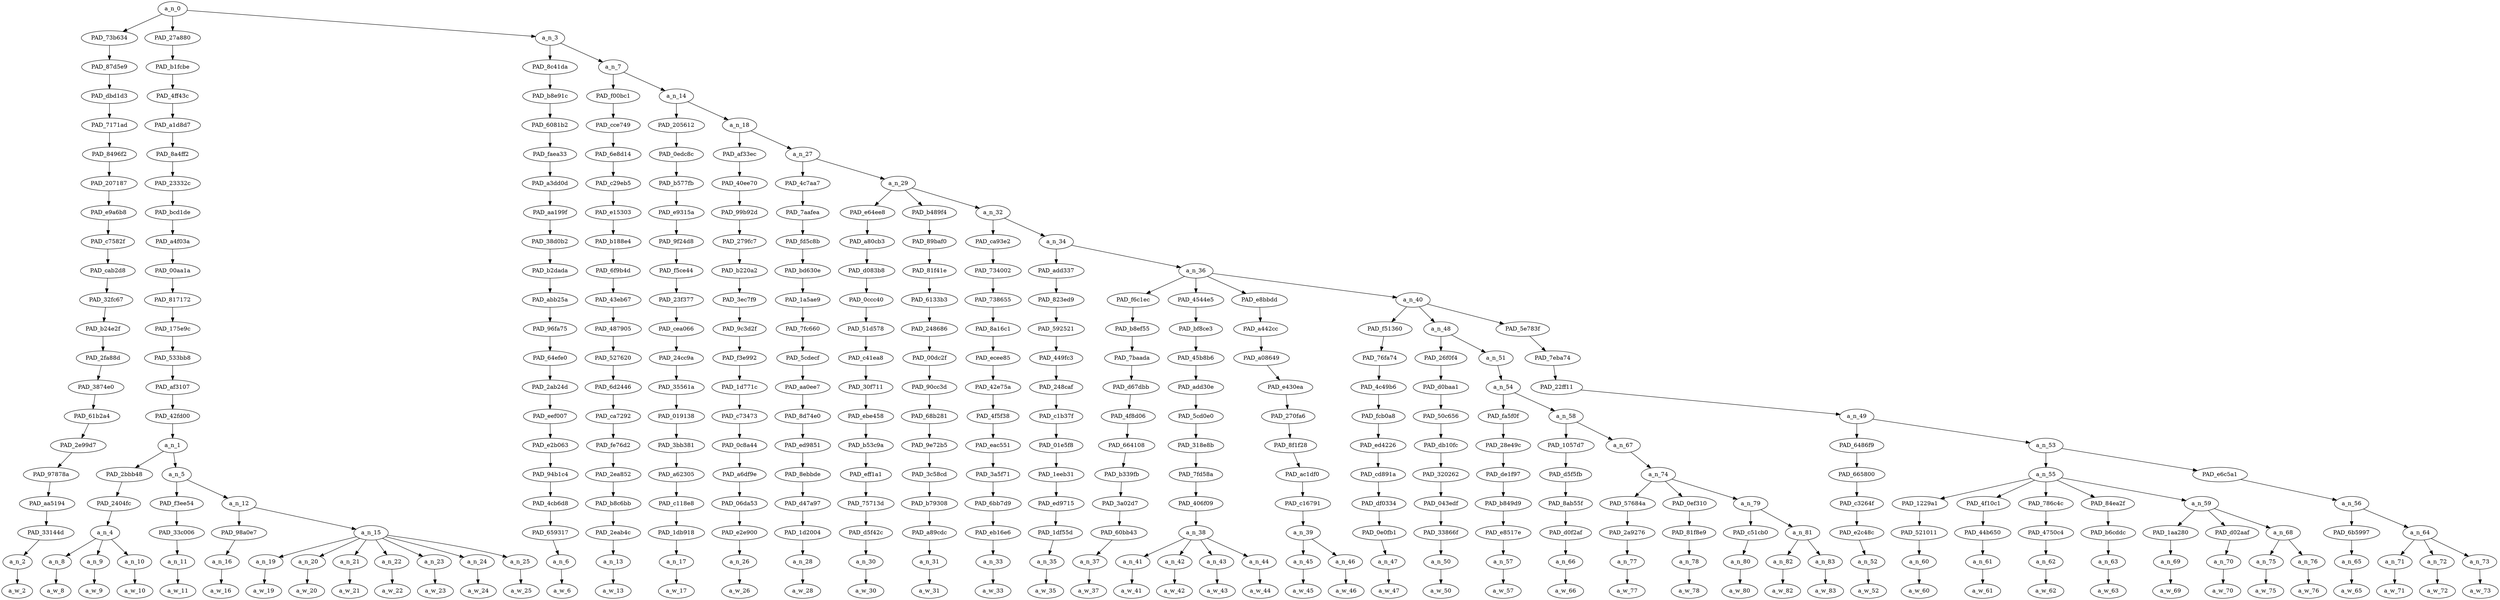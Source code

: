 strict digraph "" {
	a_n_0	[div_dir=1,
		index=0,
		level=20,
		pos="9.840293903115354,20!",
		text_span="[0, 1, 2, 3, 4, 5, 6, 7, 8, 9, 10, 11, 12, 13, 14, 15, 16, 17, 18, 19, 20, 21, 22, 23, 24, 25, 26, 27, 28, 29, 30, 31, 32, 33, 34, \
35, 36, 37, 38, 39, 40, 41, 42, 43, 44, 45, 46, 47, 48, 49, 50]",
		value=1.00000001];
	PAD_73b634	[div_dir=1,
		index=1,
		level=19,
		pos="12.0,19!",
		text_span="[12]",
		value=0.01263011];
	a_n_0 -> PAD_73b634;
	PAD_27a880	[div_dir=1,
		index=0,
		level=19,
		pos="3.5,19!",
		text_span="[0, 1, 2, 3, 4, 5, 6, 7, 8, 9, 10, 11]",
		value=0.31479872];
	a_n_0 -> PAD_27a880;
	a_n_3	[div_dir=1,
		index=2,
		level=19,
		pos="14.020881709346064,19!",
		text_span="[13, 14, 15, 16, 17, 18, 19, 20, 21, 22, 23, 24, 25, 26, 27, 28, 29, 30, 31, 32, 33, 34, 35, 36, 37, 38, 39, 40, 41, 42, 43, 44, \
45, 46, 47, 48, 49, 50]",
		value=0.67209924];
	a_n_0 -> a_n_3;
	PAD_87d5e9	[div_dir=1,
		index=1,
		level=18,
		pos="12.0,18!",
		text_span="[12]",
		value=0.01263011];
	PAD_73b634 -> PAD_87d5e9;
	PAD_dbd1d3	[div_dir=1,
		index=1,
		level=17,
		pos="12.0,17!",
		text_span="[12]",
		value=0.01263011];
	PAD_87d5e9 -> PAD_dbd1d3;
	PAD_7171ad	[div_dir=1,
		index=1,
		level=16,
		pos="12.0,16!",
		text_span="[12]",
		value=0.01263011];
	PAD_dbd1d3 -> PAD_7171ad;
	PAD_8496f2	[div_dir=1,
		index=1,
		level=15,
		pos="12.0,15!",
		text_span="[12]",
		value=0.01263011];
	PAD_7171ad -> PAD_8496f2;
	PAD_207187	[div_dir=1,
		index=1,
		level=14,
		pos="12.0,14!",
		text_span="[12]",
		value=0.01263011];
	PAD_8496f2 -> PAD_207187;
	PAD_e9a6b8	[div_dir=1,
		index=1,
		level=13,
		pos="12.0,13!",
		text_span="[12]",
		value=0.01263011];
	PAD_207187 -> PAD_e9a6b8;
	PAD_c7582f	[div_dir=1,
		index=1,
		level=12,
		pos="12.0,12!",
		text_span="[12]",
		value=0.01263011];
	PAD_e9a6b8 -> PAD_c7582f;
	PAD_cab2d8	[div_dir=1,
		index=1,
		level=11,
		pos="12.0,11!",
		text_span="[12]",
		value=0.01263011];
	PAD_c7582f -> PAD_cab2d8;
	PAD_32fc67	[div_dir=1,
		index=1,
		level=10,
		pos="12.0,10!",
		text_span="[12]",
		value=0.01263011];
	PAD_cab2d8 -> PAD_32fc67;
	PAD_b24e2f	[div_dir=1,
		index=1,
		level=9,
		pos="12.0,9!",
		text_span="[12]",
		value=0.01263011];
	PAD_32fc67 -> PAD_b24e2f;
	PAD_2fa88d	[div_dir=1,
		index=1,
		level=8,
		pos="12.0,8!",
		text_span="[12]",
		value=0.01263011];
	PAD_b24e2f -> PAD_2fa88d;
	PAD_3874e0	[div_dir=1,
		index=1,
		level=7,
		pos="12.0,7!",
		text_span="[12]",
		value=0.01263011];
	PAD_2fa88d -> PAD_3874e0;
	PAD_61b2a4	[div_dir=1,
		index=1,
		level=6,
		pos="12.0,6!",
		text_span="[12]",
		value=0.01263011];
	PAD_3874e0 -> PAD_61b2a4;
	PAD_2e99d7	[div_dir=1,
		index=1,
		level=5,
		pos="12.0,5!",
		text_span="[12]",
		value=0.01263011];
	PAD_61b2a4 -> PAD_2e99d7;
	PAD_97878a	[div_dir=1,
		index=2,
		level=4,
		pos="12.0,4!",
		text_span="[12]",
		value=0.01263011];
	PAD_2e99d7 -> PAD_97878a;
	PAD_aa5194	[div_dir=1,
		index=3,
		level=3,
		pos="12.0,3!",
		text_span="[12]",
		value=0.01263011];
	PAD_97878a -> PAD_aa5194;
	PAD_33144d	[div_dir=1,
		index=4,
		level=2,
		pos="12.0,2!",
		text_span="[12]",
		value=0.01263011];
	PAD_aa5194 -> PAD_33144d;
	a_n_2	[div_dir=1,
		index=12,
		level=1,
		pos="12.0,1!",
		text_span="[12]",
		value=0.01263011];
	PAD_33144d -> a_n_2;
	a_w_2	[div_dir=0,
		index=12,
		level=0,
		pos="12,0!",
		text_span="[12]",
		value=everyone];
	a_n_2 -> a_w_2;
	PAD_b1fcbe	[div_dir=1,
		index=0,
		level=18,
		pos="3.5,18!",
		text_span="[0, 1, 2, 3, 4, 5, 6, 7, 8, 9, 10, 11]",
		value=0.31479872];
	PAD_27a880 -> PAD_b1fcbe;
	PAD_4ff43c	[div_dir=1,
		index=0,
		level=17,
		pos="3.5,17!",
		text_span="[0, 1, 2, 3, 4, 5, 6, 7, 8, 9, 10, 11]",
		value=0.31479872];
	PAD_b1fcbe -> PAD_4ff43c;
	PAD_a1d8d7	[div_dir=1,
		index=0,
		level=16,
		pos="3.5,16!",
		text_span="[0, 1, 2, 3, 4, 5, 6, 7, 8, 9, 10, 11]",
		value=0.31479872];
	PAD_4ff43c -> PAD_a1d8d7;
	PAD_8a4ff2	[div_dir=1,
		index=0,
		level=15,
		pos="3.5,15!",
		text_span="[0, 1, 2, 3, 4, 5, 6, 7, 8, 9, 10, 11]",
		value=0.31479872];
	PAD_a1d8d7 -> PAD_8a4ff2;
	PAD_23332c	[div_dir=1,
		index=0,
		level=14,
		pos="3.5,14!",
		text_span="[0, 1, 2, 3, 4, 5, 6, 7, 8, 9, 10, 11]",
		value=0.31479872];
	PAD_8a4ff2 -> PAD_23332c;
	PAD_bcd1de	[div_dir=1,
		index=0,
		level=13,
		pos="3.5,13!",
		text_span="[0, 1, 2, 3, 4, 5, 6, 7, 8, 9, 10, 11]",
		value=0.31479872];
	PAD_23332c -> PAD_bcd1de;
	PAD_a4f03a	[div_dir=1,
		index=0,
		level=12,
		pos="3.5,12!",
		text_span="[0, 1, 2, 3, 4, 5, 6, 7, 8, 9, 10, 11]",
		value=0.31479872];
	PAD_bcd1de -> PAD_a4f03a;
	PAD_00aa1a	[div_dir=1,
		index=0,
		level=11,
		pos="3.5,11!",
		text_span="[0, 1, 2, 3, 4, 5, 6, 7, 8, 9, 10, 11]",
		value=0.31479872];
	PAD_a4f03a -> PAD_00aa1a;
	PAD_817172	[div_dir=1,
		index=0,
		level=10,
		pos="3.5,10!",
		text_span="[0, 1, 2, 3, 4, 5, 6, 7, 8, 9, 10, 11]",
		value=0.31479872];
	PAD_00aa1a -> PAD_817172;
	PAD_175e9c	[div_dir=1,
		index=0,
		level=9,
		pos="3.5,9!",
		text_span="[0, 1, 2, 3, 4, 5, 6, 7, 8, 9, 10, 11]",
		value=0.31479872];
	PAD_817172 -> PAD_175e9c;
	PAD_533bb8	[div_dir=1,
		index=0,
		level=8,
		pos="3.5,8!",
		text_span="[0, 1, 2, 3, 4, 5, 6, 7, 8, 9, 10, 11]",
		value=0.31479872];
	PAD_175e9c -> PAD_533bb8;
	PAD_af3107	[div_dir=1,
		index=0,
		level=7,
		pos="3.5,7!",
		text_span="[0, 1, 2, 3, 4, 5, 6, 7, 8, 9, 10, 11]",
		value=0.31479872];
	PAD_533bb8 -> PAD_af3107;
	PAD_42fd00	[div_dir=1,
		index=0,
		level=6,
		pos="3.5,6!",
		text_span="[0, 1, 2, 3, 4, 5, 6, 7, 8, 9, 10, 11]",
		value=0.31479872];
	PAD_af3107 -> PAD_42fd00;
	a_n_1	[div_dir=1,
		index=0,
		level=5,
		pos="3.5,5!",
		text_span="[0, 1, 2, 3, 4, 5, 6, 7, 8, 9, 10, 11]",
		value=0.31479872];
	PAD_42fd00 -> a_n_1;
	PAD_2bbb48	[div_dir=1,
		index=0,
		level=4,
		pos="1.0,4!",
		text_span="[0, 1, 2]",
		value=0.04098370];
	a_n_1 -> PAD_2bbb48;
	a_n_5	[div_dir=1,
		index=1,
		level=4,
		pos="6.0,4!",
		text_span="[3, 4, 5, 6, 7, 8, 9, 10, 11]",
		value=0.27363614];
	a_n_1 -> a_n_5;
	PAD_2404fc	[div_dir=1,
		index=0,
		level=3,
		pos="1.0,3!",
		text_span="[0, 1, 2]",
		value=0.04098370];
	PAD_2bbb48 -> PAD_2404fc;
	a_n_4	[div_dir=1,
		index=0,
		level=2,
		pos="1.0,2!",
		text_span="[0, 1, 2]",
		value=0.04098370];
	PAD_2404fc -> a_n_4;
	a_n_8	[div_dir=1,
		index=0,
		level=1,
		pos="0.0,1!",
		text_span="[0]",
		value=0.01602298];
	a_n_4 -> a_n_8;
	a_n_9	[div_dir=1,
		index=1,
		level=1,
		pos="1.0,1!",
		text_span="[1]",
		value=0.01274871];
	a_n_4 -> a_n_9;
	a_n_10	[div_dir=1,
		index=2,
		level=1,
		pos="2.0,1!",
		text_span="[2]",
		value=0.01211267];
	a_n_4 -> a_n_10;
	a_w_8	[div_dir=0,
		index=0,
		level=0,
		pos="0,0!",
		text_span="[0]",
		value=the];
	a_n_8 -> a_w_8;
	a_w_9	[div_dir=0,
		index=1,
		level=0,
		pos="1,0!",
		text_span="[1]",
		value=best];
	a_n_9 -> a_w_9;
	a_w_10	[div_dir=0,
		index=2,
		level=0,
		pos="2,0!",
		text_span="[2]",
		value=thing];
	a_n_10 -> a_w_10;
	PAD_f3ee54	[div_dir=1,
		index=1,
		level=3,
		pos="3.0,3!",
		text_span="[3]",
		value=0.01230282];
	a_n_5 -> PAD_f3ee54;
	a_n_12	[div_dir=1,
		index=2,
		level=3,
		pos="9.0,3!",
		text_span="[4, 5, 6, 7, 8, 9, 10, 11]",
		value=0.26118241];
	a_n_5 -> a_n_12;
	PAD_33c006	[div_dir=1,
		index=1,
		level=2,
		pos="3.0,2!",
		text_span="[3]",
		value=0.01230282];
	PAD_f3ee54 -> PAD_33c006;
	a_n_11	[div_dir=1,
		index=3,
		level=1,
		pos="3.0,1!",
		text_span="[3]",
		value=0.01230282];
	PAD_33c006 -> a_n_11;
	a_w_11	[div_dir=0,
		index=3,
		level=0,
		pos="3,0!",
		text_span="[3]",
		value=about];
	a_n_11 -> a_w_11;
	PAD_98a0e7	[div_dir=1,
		index=3,
		level=2,
		pos="11.0,2!",
		text_span="[11]",
		value=0.01467100];
	a_n_12 -> PAD_98a0e7;
	a_n_15	[div_dir=1,
		index=2,
		level=2,
		pos="7.0,2!",
		text_span="[4, 5, 6, 7, 8, 9, 10]",
		value=0.24636155];
	a_n_12 -> a_n_15;
	a_n_16	[div_dir=1,
		index=11,
		level=1,
		pos="11.0,1!",
		text_span="[11]",
		value=0.01467100];
	PAD_98a0e7 -> a_n_16;
	a_w_16	[div_dir=0,
		index=11,
		level=0,
		pos="11,0!",
		text_span="[11]",
		value="<number>1"];
	a_n_16 -> a_w_16;
	a_n_19	[div_dir=1,
		index=4,
		level=1,
		pos="4.0,1!",
		text_span="[4]",
		value=0.03927568];
	a_n_15 -> a_n_19;
	a_n_20	[div_dir=1,
		index=5,
		level=1,
		pos="5.0,1!",
		text_span="[5]",
		value=0.01586596];
	a_n_15 -> a_n_20;
	a_n_21	[div_dir=1,
		index=6,
		level=1,
		pos="6.0,1!",
		text_span="[6]",
		value=0.04692697];
	a_n_15 -> a_n_21;
	a_n_22	[div_dir=1,
		index=7,
		level=1,
		pos="7.0,1!",
		text_span="[7]",
		value=0.09522125];
	a_n_15 -> a_n_22;
	a_n_23	[div_dir=1,
		index=8,
		level=1,
		pos="8.0,1!",
		text_span="[8]",
		value=0.01637129];
	a_n_15 -> a_n_23;
	a_n_24	[div_dir=-1,
		index=9,
		level=1,
		pos="9.0,1!",
		text_span="[9]",
		value=0.01531075];
	a_n_15 -> a_n_24;
	a_n_25	[div_dir=1,
		index=10,
		level=1,
		pos="10.0,1!",
		text_span="[10]",
		value=0.01724332];
	a_n_15 -> a_n_25;
	a_w_19	[div_dir=0,
		index=4,
		level=0,
		pos="4,0!",
		text_span="[4]",
		value=roseanne];
	a_n_19 -> a_w_19;
	a_w_20	[div_dir=0,
		index=5,
		level=0,
		pos="5,0!",
		text_span="[5]",
		value="<number>"];
	a_n_20 -> a_w_20;
	a_w_21	[div_dir=0,
		index=6,
		level=0,
		pos="6,0!",
		text_span="[6]",
		value=kosher];
	a_n_21 -> a_w_21;
	a_w_22	[div_dir=0,
		index=7,
		level=0,
		pos="7,0!",
		text_span="[7]",
		value=cuckservative];
	a_n_22 -> a_w_22;
	a_w_23	[div_dir=0,
		index=8,
		level=0,
		pos="8,0!",
		text_span="[8]",
		value=fake];
	a_n_23 -> a_w_23;
	a_w_24	[div_dir=0,
		index=9,
		level=0,
		pos="9,0!",
		text_span="[9]",
		value=right];
	a_n_24 -> a_w_24;
	a_w_25	[div_dir=0,
		index=10,
		level=0,
		pos="10,0!",
		text_span="[10]",
		value=destroyed];
	a_n_25 -> a_w_25;
	PAD_8c41da	[div_dir=-1,
		index=2,
		level=18,
		pos="13.0,18!",
		text_span="[13]",
		value=0.02375116];
	a_n_3 -> PAD_8c41da;
	a_n_7	[div_dir=1,
		index=3,
		level=18,
		pos="15.04176341869213,18!",
		text_span="[14, 15, 16, 17, 18, 19, 20, 21, 22, 23, 24, 25, 26, 27, 28, 29, 30, 31, 32, 33, 34, 35, 36, 37, 38, 39, 40, 41, 42, 43, 44, 45, \
46, 47, 48, 49, 50]",
		value=0.64790314];
	a_n_3 -> a_n_7;
	PAD_b8e91c	[div_dir=-1,
		index=2,
		level=17,
		pos="13.0,17!",
		text_span="[13]",
		value=0.02375116];
	PAD_8c41da -> PAD_b8e91c;
	PAD_6081b2	[div_dir=-1,
		index=2,
		level=16,
		pos="13.0,16!",
		text_span="[13]",
		value=0.02375116];
	PAD_b8e91c -> PAD_6081b2;
	PAD_faea33	[div_dir=-1,
		index=2,
		level=15,
		pos="13.0,15!",
		text_span="[13]",
		value=0.02375116];
	PAD_6081b2 -> PAD_faea33;
	PAD_a3dd0d	[div_dir=-1,
		index=2,
		level=14,
		pos="13.0,14!",
		text_span="[13]",
		value=0.02375116];
	PAD_faea33 -> PAD_a3dd0d;
	PAD_aa199f	[div_dir=-1,
		index=2,
		level=13,
		pos="13.0,13!",
		text_span="[13]",
		value=0.02375116];
	PAD_a3dd0d -> PAD_aa199f;
	PAD_38d0b2	[div_dir=-1,
		index=2,
		level=12,
		pos="13.0,12!",
		text_span="[13]",
		value=0.02375116];
	PAD_aa199f -> PAD_38d0b2;
	PAD_b2dada	[div_dir=-1,
		index=2,
		level=11,
		pos="13.0,11!",
		text_span="[13]",
		value=0.02375116];
	PAD_38d0b2 -> PAD_b2dada;
	PAD_abb25a	[div_dir=-1,
		index=2,
		level=10,
		pos="13.0,10!",
		text_span="[13]",
		value=0.02375116];
	PAD_b2dada -> PAD_abb25a;
	PAD_96fa75	[div_dir=-1,
		index=2,
		level=9,
		pos="13.0,9!",
		text_span="[13]",
		value=0.02375116];
	PAD_abb25a -> PAD_96fa75;
	PAD_64efe0	[div_dir=-1,
		index=2,
		level=8,
		pos="13.0,8!",
		text_span="[13]",
		value=0.02375116];
	PAD_96fa75 -> PAD_64efe0;
	PAD_2ab24d	[div_dir=-1,
		index=2,
		level=7,
		pos="13.0,7!",
		text_span="[13]",
		value=0.02375116];
	PAD_64efe0 -> PAD_2ab24d;
	PAD_eef007	[div_dir=-1,
		index=2,
		level=6,
		pos="13.0,6!",
		text_span="[13]",
		value=0.02375116];
	PAD_2ab24d -> PAD_eef007;
	PAD_e2b063	[div_dir=-1,
		index=2,
		level=5,
		pos="13.0,5!",
		text_span="[13]",
		value=0.02375116];
	PAD_eef007 -> PAD_e2b063;
	PAD_94b1c4	[div_dir=-1,
		index=3,
		level=4,
		pos="13.0,4!",
		text_span="[13]",
		value=0.02375116];
	PAD_e2b063 -> PAD_94b1c4;
	PAD_4cb6d8	[div_dir=-1,
		index=4,
		level=3,
		pos="13.0,3!",
		text_span="[13]",
		value=0.02375116];
	PAD_94b1c4 -> PAD_4cb6d8;
	PAD_659317	[div_dir=-1,
		index=5,
		level=2,
		pos="13.0,2!",
		text_span="[13]",
		value=0.02375116];
	PAD_4cb6d8 -> PAD_659317;
	a_n_6	[div_dir=-1,
		index=13,
		level=1,
		pos="13.0,1!",
		text_span="[13]",
		value=0.02375116];
	PAD_659317 -> a_n_6;
	a_w_6	[div_dir=0,
		index=13,
		level=0,
		pos="13,0!",
		text_span="[13]",
		value=js];
	a_n_6 -> a_w_6;
	PAD_f00bc1	[div_dir=1,
		index=3,
		level=17,
		pos="14.0,17!",
		text_span="[14]",
		value=0.01264587];
	a_n_7 -> PAD_f00bc1;
	a_n_14	[div_dir=1,
		index=4,
		level=17,
		pos="16.08352683738426,17!",
		text_span="[15, 16, 17, 18, 19, 20, 21, 22, 23, 24, 25, 26, 27, 28, 29, 30, 31, 32, 33, 34, 35, 36, 37, 38, 39, 40, 41, 42, 43, 44, 45, 46, \
47, 48, 49, 50]",
		value=0.63480042];
	a_n_7 -> a_n_14;
	PAD_cce749	[div_dir=1,
		index=3,
		level=16,
		pos="14.0,16!",
		text_span="[14]",
		value=0.01264587];
	PAD_f00bc1 -> PAD_cce749;
	PAD_6e8d14	[div_dir=1,
		index=3,
		level=15,
		pos="14.0,15!",
		text_span="[14]",
		value=0.01264587];
	PAD_cce749 -> PAD_6e8d14;
	PAD_c29eb5	[div_dir=1,
		index=3,
		level=14,
		pos="14.0,14!",
		text_span="[14]",
		value=0.01264587];
	PAD_6e8d14 -> PAD_c29eb5;
	PAD_e15303	[div_dir=1,
		index=3,
		level=13,
		pos="14.0,13!",
		text_span="[14]",
		value=0.01264587];
	PAD_c29eb5 -> PAD_e15303;
	PAD_b188e4	[div_dir=1,
		index=3,
		level=12,
		pos="14.0,12!",
		text_span="[14]",
		value=0.01264587];
	PAD_e15303 -> PAD_b188e4;
	PAD_6f9b4d	[div_dir=1,
		index=3,
		level=11,
		pos="14.0,11!",
		text_span="[14]",
		value=0.01264587];
	PAD_b188e4 -> PAD_6f9b4d;
	PAD_43eb67	[div_dir=1,
		index=3,
		level=10,
		pos="14.0,10!",
		text_span="[14]",
		value=0.01264587];
	PAD_6f9b4d -> PAD_43eb67;
	PAD_487905	[div_dir=1,
		index=3,
		level=9,
		pos="14.0,9!",
		text_span="[14]",
		value=0.01264587];
	PAD_43eb67 -> PAD_487905;
	PAD_527620	[div_dir=1,
		index=3,
		level=8,
		pos="14.0,8!",
		text_span="[14]",
		value=0.01264587];
	PAD_487905 -> PAD_527620;
	PAD_6d2446	[div_dir=1,
		index=3,
		level=7,
		pos="14.0,7!",
		text_span="[14]",
		value=0.01264587];
	PAD_527620 -> PAD_6d2446;
	PAD_ca7292	[div_dir=1,
		index=3,
		level=6,
		pos="14.0,6!",
		text_span="[14]",
		value=0.01264587];
	PAD_6d2446 -> PAD_ca7292;
	PAD_fe76d2	[div_dir=1,
		index=3,
		level=5,
		pos="14.0,5!",
		text_span="[14]",
		value=0.01264587];
	PAD_ca7292 -> PAD_fe76d2;
	PAD_2ea852	[div_dir=1,
		index=4,
		level=4,
		pos="14.0,4!",
		text_span="[14]",
		value=0.01264587];
	PAD_fe76d2 -> PAD_2ea852;
	PAD_b8c6bb	[div_dir=1,
		index=5,
		level=3,
		pos="14.0,3!",
		text_span="[14]",
		value=0.01264587];
	PAD_2ea852 -> PAD_b8c6bb;
	PAD_2eab4c	[div_dir=1,
		index=6,
		level=2,
		pos="14.0,2!",
		text_span="[14]",
		value=0.01264587];
	PAD_b8c6bb -> PAD_2eab4c;
	a_n_13	[div_dir=1,
		index=14,
		level=1,
		pos="14.0,1!",
		text_span="[14]",
		value=0.01264587];
	PAD_2eab4c -> a_n_13;
	a_w_13	[div_dir=0,
		index=14,
		level=0,
		pos="14,0!",
		text_span="[14]",
		value=reminded];
	a_n_13 -> a_w_13;
	PAD_205612	[div_dir=1,
		index=4,
		level=16,
		pos="15.0,16!",
		text_span="[15]",
		value=0.00942277];
	a_n_14 -> PAD_205612;
	a_n_18	[div_dir=1,
		index=5,
		level=16,
		pos="17.167053674768518,16!",
		text_span="[16, 17, 18, 19, 20, 21, 22, 23, 24, 25, 26, 27, 28, 29, 30, 31, 32, 33, 34, 35, 36, 37, 38, 39, 40, 41, 42, 43, 44, 45, 46, 47, \
48, 49, 50]",
		value=0.62492515];
	a_n_14 -> a_n_18;
	PAD_0edc8c	[div_dir=1,
		index=4,
		level=15,
		pos="15.0,15!",
		text_span="[15]",
		value=0.00942277];
	PAD_205612 -> PAD_0edc8c;
	PAD_b577fb	[div_dir=1,
		index=4,
		level=14,
		pos="15.0,14!",
		text_span="[15]",
		value=0.00942277];
	PAD_0edc8c -> PAD_b577fb;
	PAD_e9315a	[div_dir=1,
		index=4,
		level=13,
		pos="15.0,13!",
		text_span="[15]",
		value=0.00942277];
	PAD_b577fb -> PAD_e9315a;
	PAD_9f24d8	[div_dir=1,
		index=4,
		level=12,
		pos="15.0,12!",
		text_span="[15]",
		value=0.00942277];
	PAD_e9315a -> PAD_9f24d8;
	PAD_f5ce44	[div_dir=1,
		index=4,
		level=11,
		pos="15.0,11!",
		text_span="[15]",
		value=0.00942277];
	PAD_9f24d8 -> PAD_f5ce44;
	PAD_23f377	[div_dir=1,
		index=4,
		level=10,
		pos="15.0,10!",
		text_span="[15]",
		value=0.00942277];
	PAD_f5ce44 -> PAD_23f377;
	PAD_cea066	[div_dir=1,
		index=4,
		level=9,
		pos="15.0,9!",
		text_span="[15]",
		value=0.00942277];
	PAD_23f377 -> PAD_cea066;
	PAD_24cc9a	[div_dir=1,
		index=4,
		level=8,
		pos="15.0,8!",
		text_span="[15]",
		value=0.00942277];
	PAD_cea066 -> PAD_24cc9a;
	PAD_35561a	[div_dir=1,
		index=4,
		level=7,
		pos="15.0,7!",
		text_span="[15]",
		value=0.00942277];
	PAD_24cc9a -> PAD_35561a;
	PAD_019138	[div_dir=1,
		index=4,
		level=6,
		pos="15.0,6!",
		text_span="[15]",
		value=0.00942277];
	PAD_35561a -> PAD_019138;
	PAD_3bb381	[div_dir=1,
		index=4,
		level=5,
		pos="15.0,5!",
		text_span="[15]",
		value=0.00942277];
	PAD_019138 -> PAD_3bb381;
	PAD_a62305	[div_dir=1,
		index=5,
		level=4,
		pos="15.0,4!",
		text_span="[15]",
		value=0.00942277];
	PAD_3bb381 -> PAD_a62305;
	PAD_c118e8	[div_dir=1,
		index=6,
		level=3,
		pos="15.0,3!",
		text_span="[15]",
		value=0.00942277];
	PAD_a62305 -> PAD_c118e8;
	PAD_1db918	[div_dir=1,
		index=7,
		level=2,
		pos="15.0,2!",
		text_span="[15]",
		value=0.00942277];
	PAD_c118e8 -> PAD_1db918;
	a_n_17	[div_dir=1,
		index=15,
		level=1,
		pos="15.0,1!",
		text_span="[15]",
		value=0.00942277];
	PAD_1db918 -> a_n_17;
	a_w_17	[div_dir=0,
		index=15,
		level=0,
		pos="15,0!",
		text_span="[15]",
		value=that];
	a_n_17 -> a_w_17;
	PAD_af33ec	[div_dir=1,
		index=5,
		level=15,
		pos="16.0,15!",
		text_span="[16]",
		value=0.01012302];
	a_n_18 -> PAD_af33ec;
	a_n_27	[div_dir=1,
		index=6,
		level=15,
		pos="18.334107349537035,15!",
		text_span="[17, 18, 19, 20, 21, 22, 23, 24, 25, 26, 27, 28, 29, 30, 31, 32, 33, 34, 35, 36, 37, 38, 39, 40, 41, 42, 43, 44, 45, 46, 47, 48, \
49, 50]",
		value=0.61434809];
	a_n_18 -> a_n_27;
	PAD_40ee70	[div_dir=1,
		index=5,
		level=14,
		pos="16.0,14!",
		text_span="[16]",
		value=0.01012302];
	PAD_af33ec -> PAD_40ee70;
	PAD_99b92d	[div_dir=1,
		index=5,
		level=13,
		pos="16.0,13!",
		text_span="[16]",
		value=0.01012302];
	PAD_40ee70 -> PAD_99b92d;
	PAD_279fc7	[div_dir=1,
		index=5,
		level=12,
		pos="16.0,12!",
		text_span="[16]",
		value=0.01012302];
	PAD_99b92d -> PAD_279fc7;
	PAD_b220a2	[div_dir=1,
		index=5,
		level=11,
		pos="16.0,11!",
		text_span="[16]",
		value=0.01012302];
	PAD_279fc7 -> PAD_b220a2;
	PAD_3ec7f9	[div_dir=1,
		index=5,
		level=10,
		pos="16.0,10!",
		text_span="[16]",
		value=0.01012302];
	PAD_b220a2 -> PAD_3ec7f9;
	PAD_9c3d2f	[div_dir=1,
		index=5,
		level=9,
		pos="16.0,9!",
		text_span="[16]",
		value=0.01012302];
	PAD_3ec7f9 -> PAD_9c3d2f;
	PAD_f3e992	[div_dir=1,
		index=5,
		level=8,
		pos="16.0,8!",
		text_span="[16]",
		value=0.01012302];
	PAD_9c3d2f -> PAD_f3e992;
	PAD_1d771c	[div_dir=1,
		index=5,
		level=7,
		pos="16.0,7!",
		text_span="[16]",
		value=0.01012302];
	PAD_f3e992 -> PAD_1d771c;
	PAD_c73473	[div_dir=1,
		index=5,
		level=6,
		pos="16.0,6!",
		text_span="[16]",
		value=0.01012302];
	PAD_1d771c -> PAD_c73473;
	PAD_0c8a44	[div_dir=1,
		index=5,
		level=5,
		pos="16.0,5!",
		text_span="[16]",
		value=0.01012302];
	PAD_c73473 -> PAD_0c8a44;
	PAD_a6df9e	[div_dir=1,
		index=6,
		level=4,
		pos="16.0,4!",
		text_span="[16]",
		value=0.01012302];
	PAD_0c8a44 -> PAD_a6df9e;
	PAD_06da53	[div_dir=1,
		index=7,
		level=3,
		pos="16.0,3!",
		text_span="[16]",
		value=0.01012302];
	PAD_a6df9e -> PAD_06da53;
	PAD_e2e900	[div_dir=1,
		index=8,
		level=2,
		pos="16.0,2!",
		text_span="[16]",
		value=0.01012302];
	PAD_06da53 -> PAD_e2e900;
	a_n_26	[div_dir=1,
		index=16,
		level=1,
		pos="16.0,1!",
		text_span="[16]",
		value=0.01012302];
	PAD_e2e900 -> a_n_26;
	a_w_26	[div_dir=0,
		index=16,
		level=0,
		pos="16,0!",
		text_span="[16]",
		value=everyone1];
	a_n_26 -> a_w_26;
	PAD_4c7aa7	[div_dir=-1,
		index=6,
		level=14,
		pos="17.0,14!",
		text_span="[17]",
		value=0.01018606];
	a_n_27 -> PAD_4c7aa7;
	a_n_29	[div_dir=1,
		index=7,
		level=14,
		pos="19.668214699074074,14!",
		text_span="[18, 19, 20, 21, 22, 23, 24, 25, 26, 27, 28, 29, 30, 31, 32, 33, 34, 35, 36, 37, 38, 39, 40, 41, 42, 43, 44, 45, 46, 47, 48, 49, \
50]",
		value=0.60370272];
	a_n_27 -> a_n_29;
	PAD_7aafea	[div_dir=-1,
		index=6,
		level=13,
		pos="17.0,13!",
		text_span="[17]",
		value=0.01018606];
	PAD_4c7aa7 -> PAD_7aafea;
	PAD_fd5c8b	[div_dir=-1,
		index=6,
		level=12,
		pos="17.0,12!",
		text_span="[17]",
		value=0.01018606];
	PAD_7aafea -> PAD_fd5c8b;
	PAD_bd630e	[div_dir=-1,
		index=6,
		level=11,
		pos="17.0,11!",
		text_span="[17]",
		value=0.01018606];
	PAD_fd5c8b -> PAD_bd630e;
	PAD_1a5ae9	[div_dir=-1,
		index=6,
		level=10,
		pos="17.0,10!",
		text_span="[17]",
		value=0.01018606];
	PAD_bd630e -> PAD_1a5ae9;
	PAD_7fc660	[div_dir=-1,
		index=6,
		level=9,
		pos="17.0,9!",
		text_span="[17]",
		value=0.01018606];
	PAD_1a5ae9 -> PAD_7fc660;
	PAD_5cdecf	[div_dir=-1,
		index=6,
		level=8,
		pos="17.0,8!",
		text_span="[17]",
		value=0.01018606];
	PAD_7fc660 -> PAD_5cdecf;
	PAD_aa0ee7	[div_dir=-1,
		index=6,
		level=7,
		pos="17.0,7!",
		text_span="[17]",
		value=0.01018606];
	PAD_5cdecf -> PAD_aa0ee7;
	PAD_8d74e0	[div_dir=-1,
		index=6,
		level=6,
		pos="17.0,6!",
		text_span="[17]",
		value=0.01018606];
	PAD_aa0ee7 -> PAD_8d74e0;
	PAD_ed9851	[div_dir=-1,
		index=6,
		level=5,
		pos="17.0,5!",
		text_span="[17]",
		value=0.01018606];
	PAD_8d74e0 -> PAD_ed9851;
	PAD_8ebbde	[div_dir=-1,
		index=7,
		level=4,
		pos="17.0,4!",
		text_span="[17]",
		value=0.01018606];
	PAD_ed9851 -> PAD_8ebbde;
	PAD_d47a97	[div_dir=-1,
		index=8,
		level=3,
		pos="17.0,3!",
		text_span="[17]",
		value=0.01018606];
	PAD_8ebbde -> PAD_d47a97;
	PAD_1d2004	[div_dir=-1,
		index=9,
		level=2,
		pos="17.0,2!",
		text_span="[17]",
		value=0.01018606];
	PAD_d47a97 -> PAD_1d2004;
	a_n_28	[div_dir=-1,
		index=17,
		level=1,
		pos="17.0,1!",
		text_span="[17]",
		value=0.01018606];
	PAD_1d2004 -> a_n_28;
	a_w_28	[div_dir=0,
		index=17,
		level=0,
		pos="17,0!",
		text_span="[17]",
		value=is];
	a_n_28 -> a_w_28;
	PAD_e64ee8	[div_dir=-1,
		index=7,
		level=13,
		pos="18.0,13!",
		text_span="[18]",
		value=0.00938306];
	a_n_29 -> PAD_e64ee8;
	PAD_b489f4	[div_dir=1,
		index=8,
		level=13,
		pos="19.0,13!",
		text_span="[19]",
		value=0.00967280];
	a_n_29 -> PAD_b489f4;
	a_n_32	[div_dir=1,
		index=9,
		level=13,
		pos="22.004644097222222,13!",
		text_span="[20, 21, 22, 23, 24, 25, 26, 27, 28, 29, 30, 31, 32, 33, 34, 35, 36, 37, 38, 39, 40, 41, 42, 43, 44, 45, 46, 47, 48, 49, 50]",
		value=0.58417226];
	a_n_29 -> a_n_32;
	PAD_a80cb3	[div_dir=-1,
		index=7,
		level=12,
		pos="18.0,12!",
		text_span="[18]",
		value=0.00938306];
	PAD_e64ee8 -> PAD_a80cb3;
	PAD_d083b8	[div_dir=-1,
		index=7,
		level=11,
		pos="18.0,11!",
		text_span="[18]",
		value=0.00938306];
	PAD_a80cb3 -> PAD_d083b8;
	PAD_0ccc40	[div_dir=-1,
		index=7,
		level=10,
		pos="18.0,10!",
		text_span="[18]",
		value=0.00938306];
	PAD_d083b8 -> PAD_0ccc40;
	PAD_51d578	[div_dir=-1,
		index=7,
		level=9,
		pos="18.0,9!",
		text_span="[18]",
		value=0.00938306];
	PAD_0ccc40 -> PAD_51d578;
	PAD_c41ea8	[div_dir=-1,
		index=7,
		level=8,
		pos="18.0,8!",
		text_span="[18]",
		value=0.00938306];
	PAD_51d578 -> PAD_c41ea8;
	PAD_30f711	[div_dir=-1,
		index=7,
		level=7,
		pos="18.0,7!",
		text_span="[18]",
		value=0.00938306];
	PAD_c41ea8 -> PAD_30f711;
	PAD_ebe458	[div_dir=-1,
		index=7,
		level=6,
		pos="18.0,6!",
		text_span="[18]",
		value=0.00938306];
	PAD_30f711 -> PAD_ebe458;
	PAD_b53c9a	[div_dir=-1,
		index=7,
		level=5,
		pos="18.0,5!",
		text_span="[18]",
		value=0.00938306];
	PAD_ebe458 -> PAD_b53c9a;
	PAD_eff1a1	[div_dir=-1,
		index=8,
		level=4,
		pos="18.0,4!",
		text_span="[18]",
		value=0.00938306];
	PAD_b53c9a -> PAD_eff1a1;
	PAD_75713d	[div_dir=-1,
		index=9,
		level=3,
		pos="18.0,3!",
		text_span="[18]",
		value=0.00938306];
	PAD_eff1a1 -> PAD_75713d;
	PAD_d5f42c	[div_dir=-1,
		index=10,
		level=2,
		pos="18.0,2!",
		text_span="[18]",
		value=0.00938306];
	PAD_75713d -> PAD_d5f42c;
	a_n_30	[div_dir=-1,
		index=18,
		level=1,
		pos="18.0,1!",
		text_span="[18]",
		value=0.00938306];
	PAD_d5f42c -> a_n_30;
	a_w_30	[div_dir=0,
		index=18,
		level=0,
		pos="18,0!",
		text_span="[18]",
		value=quietly];
	a_n_30 -> a_w_30;
	PAD_89baf0	[div_dir=1,
		index=8,
		level=12,
		pos="19.0,12!",
		text_span="[19]",
		value=0.00967280];
	PAD_b489f4 -> PAD_89baf0;
	PAD_81f41e	[div_dir=1,
		index=8,
		level=11,
		pos="19.0,11!",
		text_span="[19]",
		value=0.00967280];
	PAD_89baf0 -> PAD_81f41e;
	PAD_6133b3	[div_dir=1,
		index=8,
		level=10,
		pos="19.0,10!",
		text_span="[19]",
		value=0.00967280];
	PAD_81f41e -> PAD_6133b3;
	PAD_248686	[div_dir=1,
		index=8,
		level=9,
		pos="19.0,9!",
		text_span="[19]",
		value=0.00967280];
	PAD_6133b3 -> PAD_248686;
	PAD_00dc2f	[div_dir=1,
		index=8,
		level=8,
		pos="19.0,8!",
		text_span="[19]",
		value=0.00967280];
	PAD_248686 -> PAD_00dc2f;
	PAD_90cc3d	[div_dir=1,
		index=8,
		level=7,
		pos="19.0,7!",
		text_span="[19]",
		value=0.00967280];
	PAD_00dc2f -> PAD_90cc3d;
	PAD_68b281	[div_dir=1,
		index=8,
		level=6,
		pos="19.0,6!",
		text_span="[19]",
		value=0.00967280];
	PAD_90cc3d -> PAD_68b281;
	PAD_9e72b5	[div_dir=1,
		index=8,
		level=5,
		pos="19.0,5!",
		text_span="[19]",
		value=0.00967280];
	PAD_68b281 -> PAD_9e72b5;
	PAD_3c58cd	[div_dir=1,
		index=9,
		level=4,
		pos="19.0,4!",
		text_span="[19]",
		value=0.00967280];
	PAD_9e72b5 -> PAD_3c58cd;
	PAD_b79308	[div_dir=1,
		index=10,
		level=3,
		pos="19.0,3!",
		text_span="[19]",
		value=0.00967280];
	PAD_3c58cd -> PAD_b79308;
	PAD_a89cdc	[div_dir=1,
		index=11,
		level=2,
		pos="19.0,2!",
		text_span="[19]",
		value=0.00967280];
	PAD_b79308 -> PAD_a89cdc;
	a_n_31	[div_dir=1,
		index=19,
		level=1,
		pos="19.0,1!",
		text_span="[19]",
		value=0.00967280];
	PAD_a89cdc -> a_n_31;
	a_w_31	[div_dir=0,
		index=19,
		level=0,
		pos="19,0!",
		text_span="[19]",
		value=aware];
	a_n_31 -> a_w_31;
	PAD_ca93e2	[div_dir=-1,
		index=9,
		level=12,
		pos="20.0,12!",
		text_span="[20]",
		value=0.01343931];
	a_n_32 -> PAD_ca93e2;
	a_n_34	[div_dir=1,
		index=10,
		level=12,
		pos="24.009288194444444,12!",
		text_span="[21, 22, 23, 24, 25, 26, 27, 28, 29, 30, 31, 32, 33, 34, 35, 36, 37, 38, 39, 40, 41, 42, 43, 44, 45, 46, 47, 48, 49, 50]",
		value=0.57024689];
	a_n_32 -> a_n_34;
	PAD_734002	[div_dir=-1,
		index=9,
		level=11,
		pos="20.0,11!",
		text_span="[20]",
		value=0.01343931];
	PAD_ca93e2 -> PAD_734002;
	PAD_738655	[div_dir=-1,
		index=9,
		level=10,
		pos="20.0,10!",
		text_span="[20]",
		value=0.01343931];
	PAD_734002 -> PAD_738655;
	PAD_8a16c1	[div_dir=-1,
		index=9,
		level=9,
		pos="20.0,9!",
		text_span="[20]",
		value=0.01343931];
	PAD_738655 -> PAD_8a16c1;
	PAD_ecee85	[div_dir=-1,
		index=9,
		level=8,
		pos="20.0,8!",
		text_span="[20]",
		value=0.01343931];
	PAD_8a16c1 -> PAD_ecee85;
	PAD_42e75a	[div_dir=-1,
		index=9,
		level=7,
		pos="20.0,7!",
		text_span="[20]",
		value=0.01343931];
	PAD_ecee85 -> PAD_42e75a;
	PAD_4f5f38	[div_dir=-1,
		index=9,
		level=6,
		pos="20.0,6!",
		text_span="[20]",
		value=0.01343931];
	PAD_42e75a -> PAD_4f5f38;
	PAD_eac551	[div_dir=-1,
		index=9,
		level=5,
		pos="20.0,5!",
		text_span="[20]",
		value=0.01343931];
	PAD_4f5f38 -> PAD_eac551;
	PAD_3a5f71	[div_dir=-1,
		index=10,
		level=4,
		pos="20.0,4!",
		text_span="[20]",
		value=0.01343931];
	PAD_eac551 -> PAD_3a5f71;
	PAD_6bb7d9	[div_dir=-1,
		index=11,
		level=3,
		pos="20.0,3!",
		text_span="[20]",
		value=0.01343931];
	PAD_3a5f71 -> PAD_6bb7d9;
	PAD_eb16e6	[div_dir=-1,
		index=12,
		level=2,
		pos="20.0,2!",
		text_span="[20]",
		value=0.01343931];
	PAD_6bb7d9 -> PAD_eb16e6;
	a_n_33	[div_dir=-1,
		index=20,
		level=1,
		pos="20.0,1!",
		text_span="[20]",
		value=0.01343931];
	PAD_eb16e6 -> a_n_33;
	a_w_33	[div_dir=0,
		index=20,
		level=0,
		pos="20,0!",
		text_span="[20]",
		value=that1];
	a_n_33 -> a_w_33;
	PAD_add337	[div_dir=1,
		index=10,
		level=11,
		pos="21.0,11!",
		text_span="[21]",
		value=0.03726773];
	a_n_34 -> PAD_add337;
	a_n_36	[div_dir=1,
		index=11,
		level=11,
		pos="27.01857638888889,11!",
		text_span="[22, 23, 24, 25, 26, 27, 28, 29, 30, 31, 32, 33, 34, 35, 36, 37, 38, 39, 40, 41, 42, 43, 44, 45, 46, 47, 48, 49, 50]",
		value=0.53247521];
	a_n_34 -> a_n_36;
	PAD_823ed9	[div_dir=1,
		index=10,
		level=10,
		pos="21.0,10!",
		text_span="[21]",
		value=0.03726773];
	PAD_add337 -> PAD_823ed9;
	PAD_592521	[div_dir=1,
		index=10,
		level=9,
		pos="21.0,9!",
		text_span="[21]",
		value=0.03726773];
	PAD_823ed9 -> PAD_592521;
	PAD_449fc3	[div_dir=1,
		index=10,
		level=8,
		pos="21.0,8!",
		text_span="[21]",
		value=0.03726773];
	PAD_592521 -> PAD_449fc3;
	PAD_248caf	[div_dir=1,
		index=10,
		level=7,
		pos="21.0,7!",
		text_span="[21]",
		value=0.03726773];
	PAD_449fc3 -> PAD_248caf;
	PAD_c1b37f	[div_dir=1,
		index=10,
		level=6,
		pos="21.0,6!",
		text_span="[21]",
		value=0.03726773];
	PAD_248caf -> PAD_c1b37f;
	PAD_01e5f8	[div_dir=1,
		index=10,
		level=5,
		pos="21.0,5!",
		text_span="[21]",
		value=0.03726773];
	PAD_c1b37f -> PAD_01e5f8;
	PAD_1eeb31	[div_dir=1,
		index=11,
		level=4,
		pos="21.0,4!",
		text_span="[21]",
		value=0.03726773];
	PAD_01e5f8 -> PAD_1eeb31;
	PAD_ed9715	[div_dir=1,
		index=12,
		level=3,
		pos="21.0,3!",
		text_span="[21]",
		value=0.03726773];
	PAD_1eeb31 -> PAD_ed9715;
	PAD_1df55d	[div_dir=1,
		index=13,
		level=2,
		pos="21.0,2!",
		text_span="[21]",
		value=0.03726773];
	PAD_ed9715 -> PAD_1df55d;
	a_n_35	[div_dir=1,
		index=21,
		level=1,
		pos="21.0,1!",
		text_span="[21]",
		value=0.03726773];
	PAD_1df55d -> a_n_35;
	a_w_35	[div_dir=0,
		index=21,
		level=0,
		pos="21,0!",
		text_span="[21]",
		value=blacks];
	a_n_35 -> a_w_35;
	PAD_f6c1ec	[div_dir=1,
		index=11,
		level=10,
		pos="22.0,10!",
		text_span="[22]",
		value=0.01150121];
	a_n_36 -> PAD_f6c1ec;
	PAD_4544e5	[div_dir=1,
		index=12,
		level=10,
		pos="24.5,10!",
		text_span="[23, 24, 25, 26]",
		value=0.08533520];
	a_n_36 -> PAD_4544e5;
	PAD_e8bbdd	[div_dir=1,
		index=13,
		level=10,
		pos="27.5,10!",
		text_span="[27, 28]",
		value=0.01845994];
	a_n_36 -> PAD_e8bbdd;
	a_n_40	[div_dir=1,
		index=14,
		level=10,
		pos="34.074305555555554,10!",
		text_span="[29, 30, 31, 32, 33, 34, 35, 36, 37, 38, 39, 40, 41, 42, 43, 44, 45, 46, 47, 48, 49, 50]",
		value=0.41672839];
	a_n_36 -> a_n_40;
	PAD_b8ef55	[div_dir=1,
		index=11,
		level=9,
		pos="22.0,9!",
		text_span="[22]",
		value=0.01150121];
	PAD_f6c1ec -> PAD_b8ef55;
	PAD_7baada	[div_dir=1,
		index=11,
		level=8,
		pos="22.0,8!",
		text_span="[22]",
		value=0.01150121];
	PAD_b8ef55 -> PAD_7baada;
	PAD_d67dbb	[div_dir=1,
		index=11,
		level=7,
		pos="22.0,7!",
		text_span="[22]",
		value=0.01150121];
	PAD_7baada -> PAD_d67dbb;
	PAD_4f8d06	[div_dir=1,
		index=11,
		level=6,
		pos="22.0,6!",
		text_span="[22]",
		value=0.01150121];
	PAD_d67dbb -> PAD_4f8d06;
	PAD_664108	[div_dir=1,
		index=11,
		level=5,
		pos="22.0,5!",
		text_span="[22]",
		value=0.01150121];
	PAD_4f8d06 -> PAD_664108;
	PAD_b339fb	[div_dir=1,
		index=12,
		level=4,
		pos="22.0,4!",
		text_span="[22]",
		value=0.01150121];
	PAD_664108 -> PAD_b339fb;
	PAD_3a02d7	[div_dir=1,
		index=13,
		level=3,
		pos="22.0,3!",
		text_span="[22]",
		value=0.01150121];
	PAD_b339fb -> PAD_3a02d7;
	PAD_60bb43	[div_dir=1,
		index=14,
		level=2,
		pos="22.0,2!",
		text_span="[22]",
		value=0.01150121];
	PAD_3a02d7 -> PAD_60bb43;
	a_n_37	[div_dir=1,
		index=22,
		level=1,
		pos="22.0,1!",
		text_span="[22]",
		value=0.01150121];
	PAD_60bb43 -> a_n_37;
	a_w_37	[div_dir=0,
		index=22,
		level=0,
		pos="22,0!",
		text_span="[22]",
		value=are];
	a_n_37 -> a_w_37;
	PAD_bf8ce3	[div_dir=1,
		index=12,
		level=9,
		pos="24.5,9!",
		text_span="[23, 24, 25, 26]",
		value=0.08533520];
	PAD_4544e5 -> PAD_bf8ce3;
	PAD_45b8b6	[div_dir=1,
		index=12,
		level=8,
		pos="24.5,8!",
		text_span="[23, 24, 25, 26]",
		value=0.08533520];
	PAD_bf8ce3 -> PAD_45b8b6;
	PAD_add30e	[div_dir=1,
		index=12,
		level=7,
		pos="24.5,7!",
		text_span="[23, 24, 25, 26]",
		value=0.08533520];
	PAD_45b8b6 -> PAD_add30e;
	PAD_5cd0e0	[div_dir=1,
		index=12,
		level=6,
		pos="24.5,6!",
		text_span="[23, 24, 25, 26]",
		value=0.08533520];
	PAD_add30e -> PAD_5cd0e0;
	PAD_318e8b	[div_dir=1,
		index=12,
		level=5,
		pos="24.5,5!",
		text_span="[23, 24, 25, 26]",
		value=0.08533520];
	PAD_5cd0e0 -> PAD_318e8b;
	PAD_7fd58a	[div_dir=1,
		index=13,
		level=4,
		pos="24.5,4!",
		text_span="[23, 24, 25, 26]",
		value=0.08533520];
	PAD_318e8b -> PAD_7fd58a;
	PAD_406f09	[div_dir=1,
		index=14,
		level=3,
		pos="24.5,3!",
		text_span="[23, 24, 25, 26]",
		value=0.08533520];
	PAD_7fd58a -> PAD_406f09;
	a_n_38	[div_dir=1,
		index=15,
		level=2,
		pos="24.5,2!",
		text_span="[23, 24, 25, 26]",
		value=0.08533520];
	PAD_406f09 -> a_n_38;
	a_n_41	[div_dir=1,
		index=23,
		level=1,
		pos="23.0,1!",
		text_span="[23]",
		value=0.01327401];
	a_n_38 -> a_n_41;
	a_n_42	[div_dir=-1,
		index=24,
		level=1,
		pos="24.0,1!",
		text_span="[24]",
		value=0.01254533];
	a_n_38 -> a_n_42;
	a_n_43	[div_dir=1,
		index=25,
		level=1,
		pos="25.0,1!",
		text_span="[25]",
		value=0.01933740];
	a_n_38 -> a_n_43;
	a_n_44	[div_dir=1,
		index=26,
		level=1,
		pos="26.0,1!",
		text_span="[26]",
		value=0.03995368];
	a_n_38 -> a_n_44;
	a_w_41	[div_dir=0,
		index=23,
		level=0,
		pos="23,0!",
		text_span="[23]",
		value=apes];
	a_n_41 -> a_w_41;
	a_w_42	[div_dir=0,
		index=24,
		level=0,
		pos="24,0!",
		text_span="[24]",
		value="<number>2"];
	a_n_42 -> a_w_42;
	a_w_43	[div_dir=0,
		index=25,
		level=0,
		pos="25,0!",
		text_span="[25]",
		value=white];
	a_n_43 -> a_w_43;
	a_w_44	[div_dir=0,
		index=26,
		level=0,
		pos="26,0!",
		text_span="[26]",
		value=normies];
	a_n_44 -> a_w_44;
	PAD_a442cc	[div_dir=1,
		index=13,
		level=9,
		pos="27.5,9!",
		text_span="[27, 28]",
		value=0.01845994];
	PAD_e8bbdd -> PAD_a442cc;
	PAD_a08649	[div_dir=1,
		index=13,
		level=8,
		pos="27.5,8!",
		text_span="[27, 28]",
		value=0.01845994];
	PAD_a442cc -> PAD_a08649;
	PAD_e430ea	[div_dir=1,
		index=13,
		level=7,
		pos="27.5,7!",
		text_span="[27, 28]",
		value=0.01845994];
	PAD_a08649 -> PAD_e430ea;
	PAD_270fa6	[div_dir=1,
		index=13,
		level=6,
		pos="27.5,6!",
		text_span="[27, 28]",
		value=0.01845994];
	PAD_e430ea -> PAD_270fa6;
	PAD_8f1f28	[div_dir=1,
		index=13,
		level=5,
		pos="27.5,5!",
		text_span="[27, 28]",
		value=0.01845994];
	PAD_270fa6 -> PAD_8f1f28;
	PAD_ac1df0	[div_dir=1,
		index=14,
		level=4,
		pos="27.5,4!",
		text_span="[27, 28]",
		value=0.01845994];
	PAD_8f1f28 -> PAD_ac1df0;
	PAD_c16791	[div_dir=1,
		index=15,
		level=3,
		pos="27.5,3!",
		text_span="[27, 28]",
		value=0.01845994];
	PAD_ac1df0 -> PAD_c16791;
	a_n_39	[div_dir=1,
		index=16,
		level=2,
		pos="27.5,2!",
		text_span="[27, 28]",
		value=0.01845994];
	PAD_c16791 -> a_n_39;
	a_n_45	[div_dir=1,
		index=27,
		level=1,
		pos="27.0,1!",
		text_span="[27]",
		value=0.00921800];
	a_n_39 -> a_n_45;
	a_n_46	[div_dir=1,
		index=28,
		level=1,
		pos="28.0,1!",
		text_span="[28]",
		value=0.00921376];
	a_n_39 -> a_n_46;
	a_w_45	[div_dir=0,
		index=27,
		level=0,
		pos="27,0!",
		text_span="[27]",
		value=once];
	a_n_45 -> a_w_45;
	a_w_46	[div_dir=0,
		index=28,
		level=0,
		pos="28,0!",
		text_span="[28]",
		value=again];
	a_n_46 -> a_w_46;
	PAD_f51360	[div_dir=1,
		index=14,
		level=9,
		pos="29.0,9!",
		text_span="[29]",
		value=0.00878664];
	a_n_40 -> PAD_f51360;
	a_n_48	[div_dir=1,
		index=15,
		level=9,
		pos="31.03125,9!",
		text_span="[30, 31, 32, 33, 34, 35, 36, 37]",
		value=0.08512293];
	a_n_40 -> a_n_48;
	PAD_5e783f	[div_dir=1,
		index=16,
		level=9,
		pos="42.19166666666666,9!",
		text_span="[38, 39, 40, 41, 42, 43, 44, 45, 46, 47, 48, 49, 50]",
		value=0.32240749];
	a_n_40 -> PAD_5e783f;
	PAD_76fa74	[div_dir=1,
		index=14,
		level=8,
		pos="29.0,8!",
		text_span="[29]",
		value=0.00878664];
	PAD_f51360 -> PAD_76fa74;
	PAD_4c49b6	[div_dir=1,
		index=14,
		level=7,
		pos="29.0,7!",
		text_span="[29]",
		value=0.00878664];
	PAD_76fa74 -> PAD_4c49b6;
	PAD_fcb0a8	[div_dir=1,
		index=14,
		level=6,
		pos="29.0,6!",
		text_span="[29]",
		value=0.00878664];
	PAD_4c49b6 -> PAD_fcb0a8;
	PAD_ed4226	[div_dir=1,
		index=14,
		level=5,
		pos="29.0,5!",
		text_span="[29]",
		value=0.00878664];
	PAD_fcb0a8 -> PAD_ed4226;
	PAD_cd891a	[div_dir=1,
		index=15,
		level=4,
		pos="29.0,4!",
		text_span="[29]",
		value=0.00878664];
	PAD_ed4226 -> PAD_cd891a;
	PAD_df0334	[div_dir=1,
		index=16,
		level=3,
		pos="29.0,3!",
		text_span="[29]",
		value=0.00878664];
	PAD_cd891a -> PAD_df0334;
	PAD_0e0fb1	[div_dir=1,
		index=17,
		level=2,
		pos="29.0,2!",
		text_span="[29]",
		value=0.00878664];
	PAD_df0334 -> PAD_0e0fb1;
	a_n_47	[div_dir=1,
		index=29,
		level=1,
		pos="29.0,1!",
		text_span="[29]",
		value=0.00878664];
	PAD_0e0fb1 -> a_n_47;
	a_w_47	[div_dir=0,
		index=29,
		level=0,
		pos="29,0!",
		text_span="[29]",
		value=have];
	a_n_47 -> a_w_47;
	PAD_26f0f4	[div_dir=1,
		index=15,
		level=8,
		pos="30.0,8!",
		text_span="[30]",
		value=0.00930856];
	a_n_48 -> PAD_26f0f4;
	a_n_51	[div_dir=1,
		index=16,
		level=8,
		pos="32.0625,8!",
		text_span="[31, 32, 33, 34, 35, 36, 37]",
		value=0.07574570];
	a_n_48 -> a_n_51;
	PAD_d0baa1	[div_dir=1,
		index=15,
		level=7,
		pos="30.0,7!",
		text_span="[30]",
		value=0.00930856];
	PAD_26f0f4 -> PAD_d0baa1;
	PAD_50c656	[div_dir=1,
		index=15,
		level=6,
		pos="30.0,6!",
		text_span="[30]",
		value=0.00930856];
	PAD_d0baa1 -> PAD_50c656;
	PAD_db10fc	[div_dir=1,
		index=15,
		level=5,
		pos="30.0,5!",
		text_span="[30]",
		value=0.00930856];
	PAD_50c656 -> PAD_db10fc;
	PAD_320262	[div_dir=1,
		index=16,
		level=4,
		pos="30.0,4!",
		text_span="[30]",
		value=0.00930856];
	PAD_db10fc -> PAD_320262;
	PAD_043edf	[div_dir=1,
		index=17,
		level=3,
		pos="30.0,3!",
		text_span="[30]",
		value=0.00930856];
	PAD_320262 -> PAD_043edf;
	PAD_33866f	[div_dir=1,
		index=18,
		level=2,
		pos="30.0,2!",
		text_span="[30]",
		value=0.00930856];
	PAD_043edf -> PAD_33866f;
	a_n_50	[div_dir=1,
		index=30,
		level=1,
		pos="30.0,1!",
		text_span="[30]",
		value=0.00930856];
	PAD_33866f -> a_n_50;
	a_w_50	[div_dir=0,
		index=30,
		level=0,
		pos="30,0!",
		text_span="[30]",
		value=something];
	a_n_50 -> a_w_50;
	a_n_54	[div_dir=1,
		index=16,
		level=7,
		pos="32.0625,7!",
		text_span="[31, 32, 33, 34, 35, 36, 37]",
		value=0.07567579];
	a_n_51 -> a_n_54;
	PAD_fa5f0f	[div_dir=1,
		index=16,
		level=6,
		pos="31.0,6!",
		text_span="[31]",
		value=0.00880666];
	a_n_54 -> PAD_fa5f0f;
	a_n_58	[div_dir=1,
		index=17,
		level=6,
		pos="33.125,6!",
		text_span="[32, 33, 34, 35, 36, 37]",
		value=0.06679922];
	a_n_54 -> a_n_58;
	PAD_28e49c	[div_dir=1,
		index=16,
		level=5,
		pos="31.0,5!",
		text_span="[31]",
		value=0.00880666];
	PAD_fa5f0f -> PAD_28e49c;
	PAD_de1f97	[div_dir=1,
		index=17,
		level=4,
		pos="31.0,4!",
		text_span="[31]",
		value=0.00880666];
	PAD_28e49c -> PAD_de1f97;
	PAD_b849d9	[div_dir=1,
		index=18,
		level=3,
		pos="31.0,3!",
		text_span="[31]",
		value=0.00880666];
	PAD_de1f97 -> PAD_b849d9;
	PAD_e8517e	[div_dir=1,
		index=19,
		level=2,
		pos="31.0,2!",
		text_span="[31]",
		value=0.00880666];
	PAD_b849d9 -> PAD_e8517e;
	a_n_57	[div_dir=1,
		index=31,
		level=1,
		pos="31.0,1!",
		text_span="[31]",
		value=0.00880666];
	PAD_e8517e -> a_n_57;
	a_w_57	[div_dir=0,
		index=31,
		level=0,
		pos="31,0!",
		text_span="[31]",
		value=they];
	a_n_57 -> a_w_57;
	PAD_1057d7	[div_dir=1,
		index=17,
		level=5,
		pos="32.0,5!",
		text_span="[32]",
		value=0.01085135];
	a_n_58 -> PAD_1057d7;
	a_n_67	[div_dir=1,
		index=18,
		level=5,
		pos="34.25,5!",
		text_span="[33, 34, 35, 36, 37]",
		value=0.05589711];
	a_n_58 -> a_n_67;
	PAD_d5f5fb	[div_dir=1,
		index=18,
		level=4,
		pos="32.0,4!",
		text_span="[32]",
		value=0.01085135];
	PAD_1057d7 -> PAD_d5f5fb;
	PAD_8ab55f	[div_dir=1,
		index=19,
		level=3,
		pos="32.0,3!",
		text_span="[32]",
		value=0.01085135];
	PAD_d5f5fb -> PAD_8ab55f;
	PAD_d0f2af	[div_dir=1,
		index=20,
		level=2,
		pos="32.0,2!",
		text_span="[32]",
		value=0.01085135];
	PAD_8ab55f -> PAD_d0f2af;
	a_n_66	[div_dir=1,
		index=32,
		level=1,
		pos="32.0,1!",
		text_span="[32]",
		value=0.01085135];
	PAD_d0f2af -> a_n_66;
	a_w_66	[div_dir=0,
		index=32,
		level=0,
		pos="32,0!",
		text_span="[32]",
		value=love];
	a_n_66 -> a_w_66;
	a_n_74	[div_dir=1,
		index=19,
		level=4,
		pos="34.25,4!",
		text_span="[33, 34, 35, 36, 37]",
		value=0.05586608];
	a_n_67 -> a_n_74;
	PAD_57684a	[div_dir=1,
		index=20,
		level=3,
		pos="33.0,3!",
		text_span="[33]",
		value=0.01196586];
	a_n_74 -> PAD_57684a;
	PAD_0ef310	[div_dir=-1,
		index=21,
		level=3,
		pos="34.0,3!",
		text_span="[34]",
		value=0.01064385];
	a_n_74 -> PAD_0ef310;
	a_n_79	[div_dir=1,
		index=22,
		level=3,
		pos="35.75,3!",
		text_span="[35, 36, 37]",
		value=0.03322535];
	a_n_74 -> a_n_79;
	PAD_2a9276	[div_dir=1,
		index=21,
		level=2,
		pos="33.0,2!",
		text_span="[33]",
		value=0.01196586];
	PAD_57684a -> PAD_2a9276;
	a_n_77	[div_dir=1,
		index=33,
		level=1,
		pos="33.0,1!",
		text_span="[33]",
		value=0.01196586];
	PAD_2a9276 -> a_n_77;
	a_w_77	[div_dir=0,
		index=33,
		level=0,
		pos="33,0!",
		text_span="[33]",
		value=ruined];
	a_n_77 -> a_w_77;
	PAD_81f8e9	[div_dir=-1,
		index=22,
		level=2,
		pos="34.0,2!",
		text_span="[34]",
		value=0.01064385];
	PAD_0ef310 -> PAD_81f8e9;
	a_n_78	[div_dir=-1,
		index=34,
		level=1,
		pos="34.0,1!",
		text_span="[34]",
		value=0.01064385];
	PAD_81f8e9 -> a_n_78;
	a_w_78	[div_dir=0,
		index=34,
		level=0,
		pos="34,0!",
		text_span="[34]",
		value=and];
	a_n_78 -> a_w_78;
	PAD_c51cb0	[div_dir=1,
		index=23,
		level=2,
		pos="35.0,2!",
		text_span="[35]",
		value=0.01076355];
	a_n_79 -> PAD_c51cb0;
	a_n_81	[div_dir=1,
		index=24,
		level=2,
		pos="36.5,2!",
		text_span="[36, 37]",
		value=0.02242645];
	a_n_79 -> a_n_81;
	a_n_80	[div_dir=1,
		index=35,
		level=1,
		pos="35.0,1!",
		text_span="[35]",
		value=0.01076355];
	PAD_c51cb0 -> a_n_80;
	a_w_80	[div_dir=0,
		index=35,
		level=0,
		pos="35,0!",
		text_span="[35]",
		value=taken];
	a_n_80 -> a_w_80;
	a_n_82	[div_dir=1,
		index=36,
		level=1,
		pos="36.0,1!",
		text_span="[36]",
		value=0.00986076];
	a_n_81 -> a_n_82;
	a_n_83	[div_dir=1,
		index=37,
		level=1,
		pos="37.0,1!",
		text_span="[37]",
		value=0.01253205];
	a_n_81 -> a_n_83;
	a_w_82	[div_dir=0,
		index=36,
		level=0,
		pos="36,0!",
		text_span="[36]",
		value=from];
	a_n_82 -> a_w_82;
	a_w_83	[div_dir=0,
		index=37,
		level=0,
		pos="37,0!",
		text_span="[37]",
		value=them];
	a_n_83 -> a_w_83;
	PAD_7eba74	[div_dir=1,
		index=17,
		level=8,
		pos="42.19166666666666,8!",
		text_span="[38, 39, 40, 41, 42, 43, 44, 45, 46, 47, 48, 49, 50]",
		value=0.32240749];
	PAD_5e783f -> PAD_7eba74;
	PAD_22ff11	[div_dir=1,
		index=17,
		level=7,
		pos="42.19166666666666,7!",
		text_span="[38, 39, 40, 41, 42, 43, 44, 45, 46, 47, 48, 49, 50]",
		value=0.32240749];
	PAD_7eba74 -> PAD_22ff11;
	a_n_49	[div_dir=1,
		index=18,
		level=6,
		pos="42.19166666666666,6!",
		text_span="[38, 39, 40, 41, 42, 43, 44, 45, 46, 47, 48, 49, 50]",
		value=0.32240749];
	PAD_22ff11 -> a_n_49;
	PAD_6486f9	[div_dir=1,
		index=19,
		level=5,
		pos="38.0,5!",
		text_span="[38]",
		value=0.01401583];
	a_n_49 -> PAD_6486f9;
	a_n_53	[div_dir=1,
		index=20,
		level=5,
		pos="46.38333333333333,5!",
		text_span="[39, 40, 41, 42, 43, 44, 45, 46, 47, 48, 49, 50]",
		value=0.30793925];
	a_n_49 -> a_n_53;
	PAD_665800	[div_dir=1,
		index=20,
		level=4,
		pos="38.0,4!",
		text_span="[38]",
		value=0.01401583];
	PAD_6486f9 -> PAD_665800;
	PAD_c3264f	[div_dir=1,
		index=23,
		level=3,
		pos="38.0,3!",
		text_span="[38]",
		value=0.01401583];
	PAD_665800 -> PAD_c3264f;
	PAD_e2c48c	[div_dir=1,
		index=25,
		level=2,
		pos="38.0,2!",
		text_span="[38]",
		value=0.01401583];
	PAD_c3264f -> PAD_e2c48c;
	a_n_52	[div_dir=1,
		index=38,
		level=1,
		pos="38.0,1!",
		text_span="[38]",
		value=0.01401583];
	PAD_e2c48c -> a_n_52;
	a_w_52	[div_dir=0,
		index=38,
		level=0,
		pos="38,0!",
		text_span="[38]",
		value=by];
	a_n_52 -> a_w_52;
	a_n_55	[div_dir=1,
		index=21,
		level=4,
		pos="43.766666666666666,4!",
		text_span="[39, 40, 41, 42, 43, 44, 45, 46]",
		value=0.22327502];
	a_n_53 -> a_n_55;
	PAD_e6c5a1	[div_dir=1,
		index=22,
		level=4,
		pos="49.0,4!",
		text_span="[47, 48, 49, 50]",
		value=0.08421425];
	a_n_53 -> PAD_e6c5a1;
	PAD_1229a1	[div_dir=1,
		index=25,
		level=3,
		pos="43.0,3!",
		text_span="[43]",
		value=0.01785725];
	a_n_55 -> PAD_1229a1;
	PAD_4f10c1	[div_dir=1,
		index=26,
		level=3,
		pos="44.0,3!",
		text_span="[44]",
		value=0.01529299];
	a_n_55 -> PAD_4f10c1;
	PAD_786c4c	[div_dir=1,
		index=27,
		level=3,
		pos="45.0,3!",
		text_span="[45]",
		value=0.02967839];
	a_n_55 -> PAD_786c4c;
	PAD_84ea2f	[div_dir=1,
		index=28,
		level=3,
		pos="46.0,3!",
		text_span="[46]",
		value=0.02609631];
	a_n_55 -> PAD_84ea2f;
	a_n_59	[div_dir=1,
		index=24,
		level=3,
		pos="40.833333333333336,3!",
		text_span="[39, 40, 41, 42]",
		value=0.13398189];
	a_n_55 -> a_n_59;
	PAD_521011	[div_dir=1,
		index=29,
		level=2,
		pos="43.0,2!",
		text_span="[43]",
		value=0.01785725];
	PAD_1229a1 -> PAD_521011;
	a_n_60	[div_dir=1,
		index=43,
		level=1,
		pos="43.0,1!",
		text_span="[43]",
		value=0.01785725];
	PAD_521011 -> a_n_60;
	a_w_60	[div_dir=0,
		index=43,
		level=0,
		pos="43,0!",
		text_span="[43]",
		value=hero];
	a_n_60 -> a_w_60;
	PAD_44b650	[div_dir=1,
		index=30,
		level=2,
		pos="44.0,2!",
		text_span="[44]",
		value=0.01529299];
	PAD_4f10c1 -> PAD_44b650;
	a_n_61	[div_dir=1,
		index=44,
		level=1,
		pos="44.0,1!",
		text_span="[44]",
		value=0.01529299];
	PAD_44b650 -> a_n_61;
	a_w_61	[div_dir=0,
		index=44,
		level=0,
		pos="44,0!",
		text_span="[44]",
		value=movies];
	a_n_61 -> a_w_61;
	PAD_4750c4	[div_dir=1,
		index=31,
		level=2,
		pos="45.0,2!",
		text_span="[45]",
		value=0.02967839];
	PAD_786c4c -> PAD_4750c4;
	a_n_62	[div_dir=1,
		index=45,
		level=1,
		pos="45.0,1!",
		text_span="[45]",
		value=0.02967839];
	PAD_4750c4 -> a_n_62;
	a_w_62	[div_dir=0,
		index=45,
		level=0,
		pos="45,0!",
		text_span="[45]",
		value=videogames];
	a_n_62 -> a_w_62;
	PAD_b6cddc	[div_dir=1,
		index=32,
		level=2,
		pos="46.0,2!",
		text_span="[46]",
		value=0.02609631];
	PAD_84ea2f -> PAD_b6cddc;
	a_n_63	[div_dir=1,
		index=46,
		level=1,
		pos="46.0,1!",
		text_span="[46]",
		value=0.02609631];
	PAD_b6cddc -> a_n_63;
	a_w_63	[div_dir=0,
		index=46,
		level=0,
		pos="46,0!",
		text_span="[46]",
		value=sitcoms];
	a_n_63 -> a_w_63;
	PAD_1aa280	[div_dir=1,
		index=27,
		level=2,
		pos="41.0,2!",
		text_span="[41]",
		value=0.01562487];
	a_n_59 -> PAD_1aa280;
	PAD_d02aaf	[div_dir=-1,
		index=28,
		level=2,
		pos="42.0,2!",
		text_span="[42]",
		value=0.01552012];
	a_n_59 -> PAD_d02aaf;
	a_n_68	[div_dir=1,
		index=26,
		level=2,
		pos="39.5,2!",
		text_span="[39, 40]",
		value=0.10237180];
	a_n_59 -> a_n_68;
	a_n_69	[div_dir=1,
		index=41,
		level=1,
		pos="41.0,1!",
		text_span="[41]",
		value=0.01562487];
	PAD_1aa280 -> a_n_69;
	a_w_69	[div_dir=0,
		index=41,
		level=0,
		pos="41,0!",
		text_span="[41]",
		value=nfl];
	a_n_69 -> a_w_69;
	a_n_70	[div_dir=-1,
		index=42,
		level=1,
		pos="42.0,1!",
		text_span="[42]",
		value=0.01552012];
	PAD_d02aaf -> a_n_70;
	a_w_70	[div_dir=0,
		index=42,
		level=0,
		pos="42,0!",
		text_span="[42]",
		value=starbucks];
	a_n_70 -> a_w_70;
	a_n_75	[div_dir=1,
		index=39,
		level=1,
		pos="39.0,1!",
		text_span="[39]",
		value=0.07735747];
	a_n_68 -> a_n_75;
	a_n_76	[div_dir=1,
		index=40,
		level=1,
		pos="40.0,1!",
		text_span="[40]",
		value=0.02446892];
	a_n_68 -> a_n_76;
	a_w_75	[div_dir=0,
		index=39,
		level=0,
		pos="39,0!",
		text_span="[39]",
		value=nigger];
	a_n_75 -> a_w_75;
	a_w_76	[div_dir=0,
		index=40,
		level=0,
		pos="40,0!",
		text_span="[40]",
		value=bullshit];
	a_n_76 -> a_w_76;
	a_n_56	[div_dir=1,
		index=29,
		level=3,
		pos="49.0,3!",
		text_span="[47, 48, 49, 50]",
		value=0.08421425];
	PAD_e6c5a1 -> a_n_56;
	PAD_6b5997	[div_dir=1,
		index=34,
		level=2,
		pos="50.0,2!",
		text_span="[50]",
		value=0.02345035];
	a_n_56 -> PAD_6b5997;
	a_n_64	[div_dir=1,
		index=33,
		level=2,
		pos="48.0,2!",
		text_span="[47, 48, 49]",
		value=0.06050373];
	a_n_56 -> a_n_64;
	a_n_65	[div_dir=1,
		index=50,
		level=1,
		pos="50.0,1!",
		text_span="[50]",
		value=0.02345035];
	PAD_6b5997 -> a_n_65;
	a_w_65	[div_dir=0,
		index=50,
		level=0,
		pos="50,0!",
		text_span="[50]",
		value=builds];
	a_n_65 -> a_w_65;
	a_n_71	[div_dir=1,
		index=47,
		level=1,
		pos="47.0,1!",
		text_span="[47]",
		value=0.01710164];
	a_n_64 -> a_n_71;
	a_n_72	[div_dir=1,
		index=48,
		level=1,
		pos="48.0,1!",
		text_span="[48]",
		value=0.02360926];
	a_n_64 -> a_n_72;
	a_n_73	[div_dir=1,
		index=49,
		level=1,
		pos="49.0,1!",
		text_span="[49]",
		value=0.01961925];
	a_n_64 -> a_n_73;
	a_w_71	[div_dir=0,
		index=47,
		level=0,
		pos="47,0!",
		text_span="[47]",
		value=anti];
	a_n_71 -> a_w_71;
	a_w_72	[div_dir=0,
		index=48,
		level=0,
		pos="48,0!",
		text_span="[48]",
		value=black];
	a_n_72 -> a_w_72;
	a_w_73	[div_dir=0,
		index=49,
		level=0,
		pos="49,0!",
		text_span="[49]",
		value=rage];
	a_n_73 -> a_w_73;
}
